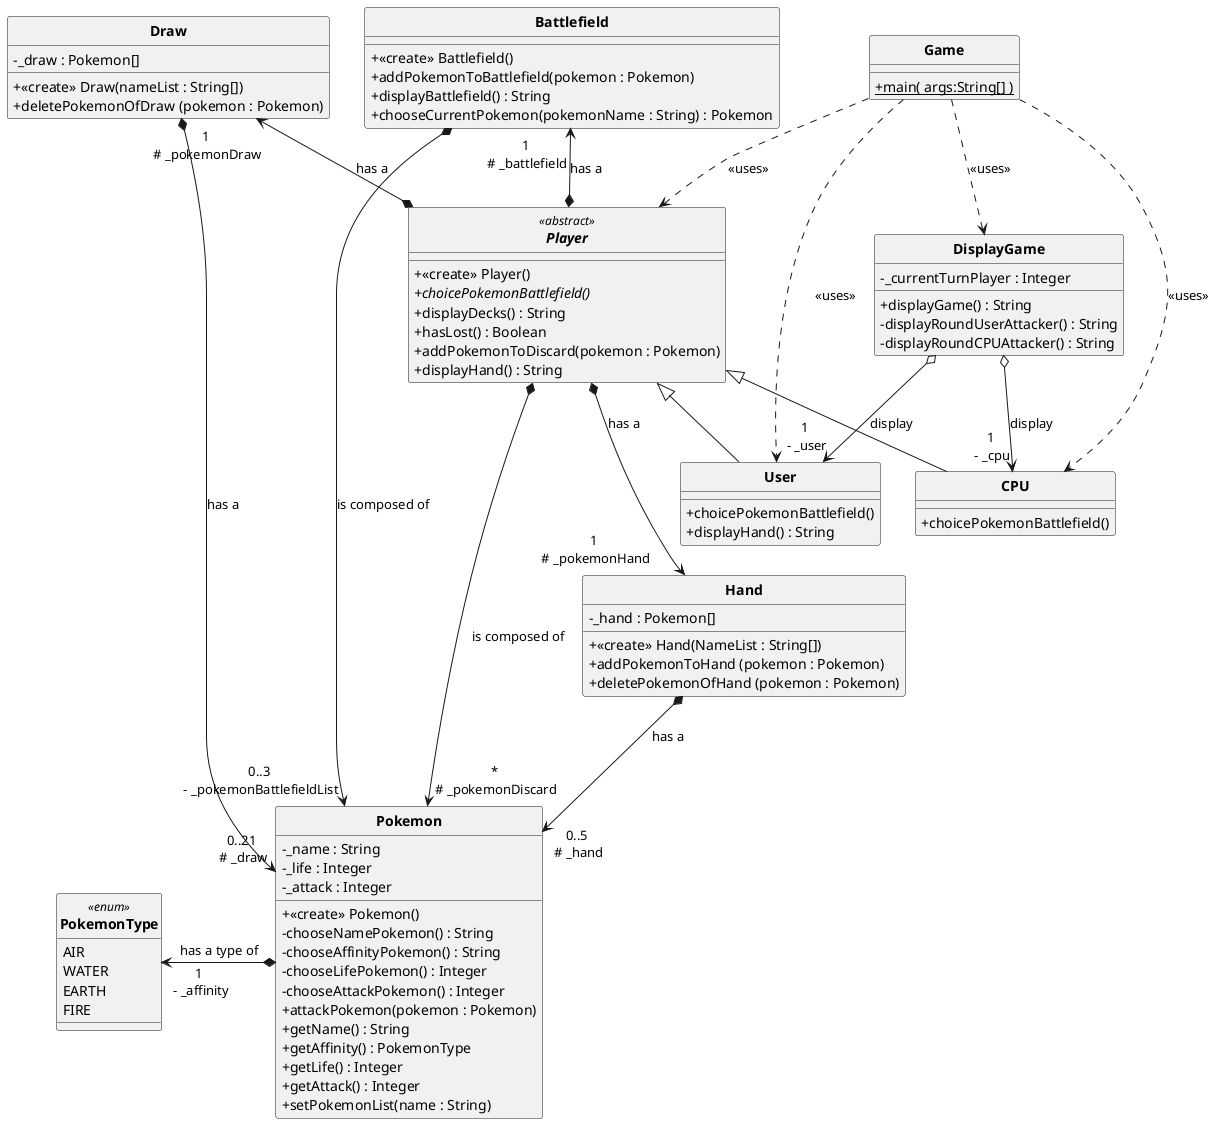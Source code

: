  @startuml
'https://plantuml.com/sequence-diagram


'configuration du style
skinparam style strictuml
skinparam classAttributeIconSize 0
skinparam classFontStyle Bold


class Game {
	+ {static} main( args:String[] )
}

class Pokemon {
    - _name : String
    - _life : Integer
    - _attack : Integer
    + <<create>> Pokemon()
    - chooseNamePokemon() : String
    - chooseAffinityPokemon() : String
    - chooseLifePokemon() : Integer
    - chooseAttackPokemon() : Integer
    + attackPokemon(pokemon : Pokemon)
    + getName() : String
    + getAffinity() : PokemonType
    + getLife() : Integer
    + getAttack() : Integer
    + setPokemonList(name : String)
}

enum PokemonType <<enum>>{
    AIR
    WATER
    EARTH
    FIRE
}
'On pourrait contenir cette énumération comme des "sous classes" de Pokemon'


abstract class Player <<abstract>> {
    + <<create>> Player()
    + {abstract} choicePokemonBattlefield()
    + displayDecks() : String
    + hasLost() : Boolean
    + addPokemonToDiscard(pokemon : Pokemon)
    + displayHand() : String
}

class User extends Player {
    + choicePokemonBattlefield()
    + displayHand() : String
}

class CPU extends Player {
    + choicePokemonBattlefield()
}

class Battlefield {
    + <<create>> Battlefield()
    + addPokemonToBattlefield(pokemon : Pokemon)
    + displayBattlefield() : String
    + chooseCurrentPokemon(pokemonName : String) : Pokemon
}

class DisplayGame {
    - _currentTurnPlayer : Integer
    + displayGame() : String
    - displayRoundUserAttacker() : String
    - displayRoundCPUAttacker() : String
}

class Draw{
    - _draw : Pokemon[]
    +<<create>> Draw(nameList : String[])
    + deletePokemonOfDraw (pokemon : Pokemon)
}

class Hand{
    - _hand : Pokemon[]
    +<<create>> Hand(NameList : String[])
    + addPokemonToHand (pokemon : Pokemon)
    + deletePokemonOfHand (pokemon : Pokemon)
}

Player *-u-> "1\n # _battlefield" Battlefield : "has a"
Player *-u-> "1\n # _pokemonDraw" Draw : "has a"
Player *-d---> "*\n # _pokemonDiscard" Pokemon : "is composed of"
Player *--> "1\n # _pokemonHand" Hand : "has a"
Draw *--> "0..21\n # _draw" Pokemon : "has a"
Hand *--> "0..5\n # _hand" Pokemon : "has a"
Battlefield *--> "0..3\n - _pokemonBattlefieldList" Pokemon : "is composed of"
DisplayGame o--> "1\n - _user" User : "display"
DisplayGame o--> "1\n - _cpu" CPU : "display"
Pokemon *-l-> "1\n - _affinity" PokemonType : "has a type of"

Game .d.> Player : <<uses>>
Game .d.> DisplayGame : <<uses>>
Game .d.> CPU : <<uses>>
Game .d.> User : <<uses>>


@enduml